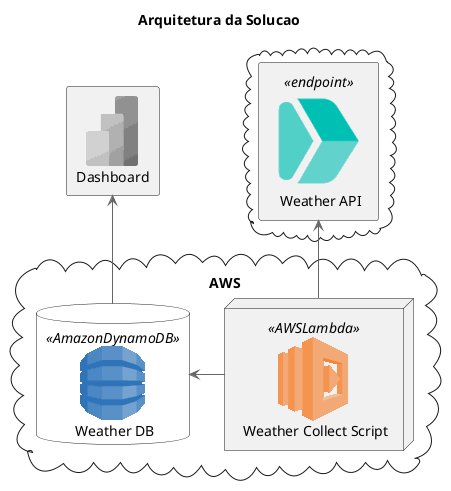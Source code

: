 @startuml
!include <aws/common>
!include <aws/Compute/AWSLambda/AWSLambda>
!include <aws/Database/AmazonDynamoDB/AmazonDynamoDB>

!include <awslib/AWSCommon>
!include <awslib/InternetOfThings/IoTRule>
!include <awslib/ApplicationIntegration/SimpleQueueService>

!include <azure/AzureCommon>
!include <azure/Analytics/AzurePowerBIEmbedded>

!include <cloudinsight/tomcat>
!include <cloudinsight/kafka>
!include <cloudinsight/java>
!include <cloudinsight/cassandra>

!include <elastic/endpoint/endpoint>

title "Arquitetura da Solucao"

cloud {
	ENDPOINT(weather_api, "Weather API")
}

cloud "AWS" {
	AWSLAMBDA(collect_app, "Weather Collect Script")
	AMAZONDYNAMODB(analytics_weather_db, "Weather DB")

	weather_api <-- collect_app
	collect_app -> analytics_weather_db
}


sprite $AzurePowerBIEmbedded [70x70/16z] {
xTZNaSDG34DHIGH5zT_mHexX0Dl2vl1k0MVmZMbVo6uzb9WdBpJHI9UcqiXvfg88NraLuYkYeGnbA5OpyYLR2Pcfp5h93r7mUSfGy7u50UG9Khu2u4mfLq6W
5HBbAkYebAk029A4fw2ZKhw2KuM4eU2iB5y1V6LUH64gY-xlAaCPob0oFq39ToWatg_a-vKy8ElRb6Za7Key1HAkGYIGbYA8syfMssqb6f4A4QsGO7ccaDXk
A2Ja5Y9Q4OJQqiGj9NOeH9GY2A6Gq4hiKhPVf2o-KfDWN6Nbk_K8
}
AzureEntityColoring(AzurePowerBIEmbedded)

rectangle "Dashboard" <<$AzurePowerBIEmbedded>> as dashboard
dashboard <-- analytics_weather_db

@enduml
